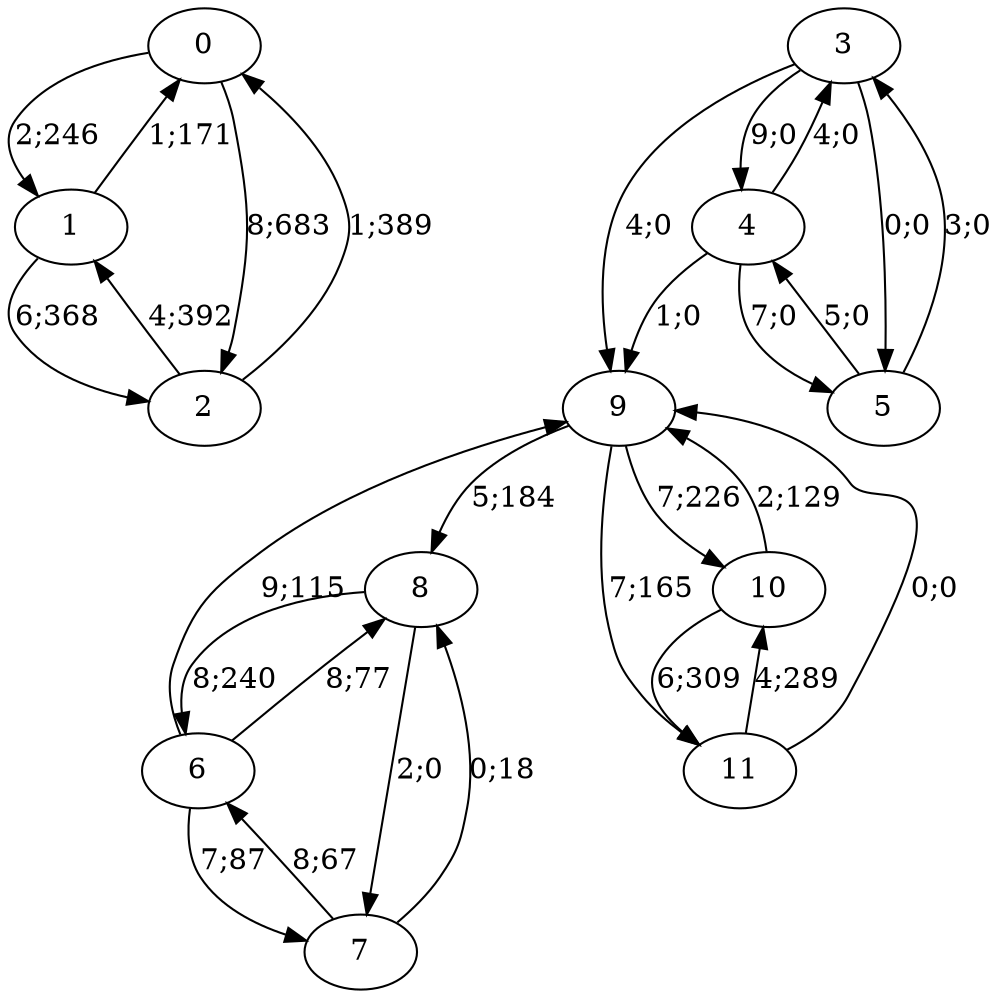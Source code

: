 digraph graph5795 {


0 -> 1 [color=black,label="2;246"]
0 -> 2 [color=black,label="8;683"]


1 -> 0 [color=black,label="1;171"]
1 -> 2 [color=black,label="6;368"]


2 -> 0 [color=black,label="1;389"]
2 -> 1 [color=black,label="4;392"]


























3 -> 9 [color=black,label="4;0"]
3 -> 4 [color=black,label="9;0"]
3 -> 5 [color=black,label="0;0"]


4 -> 9 [color=black,label="1;0"]
4 -> 3 [color=black,label="4;0"]
4 -> 5 [color=black,label="7;0"]


5 -> 3 [color=black,label="3;0"]
5 -> 4 [color=black,label="5;0"]


























6 -> 9 [color=black,label="9;115"]
6 -> 7 [color=black,label="7;87"]
6 -> 8 [color=black,label="8;77"]


7 -> 6 [color=black,label="8;67"]
7 -> 8 [color=black,label="0;18"]


8 -> 6 [color=black,label="8;240"]
8 -> 7 [color=black,label="2;0"]


























9 -> 8 [color=black,label="5;184"]
9 -> 10 [color=black,label="7;226"]
9 -> 11 [color=black,label="7;165"]


10 -> 9 [color=black,label="2;129"]
10 -> 11 [color=black,label="6;309"]


11 -> 9 [color=black,label="0;0"]
11 -> 10 [color=black,label="4;289"]

}
